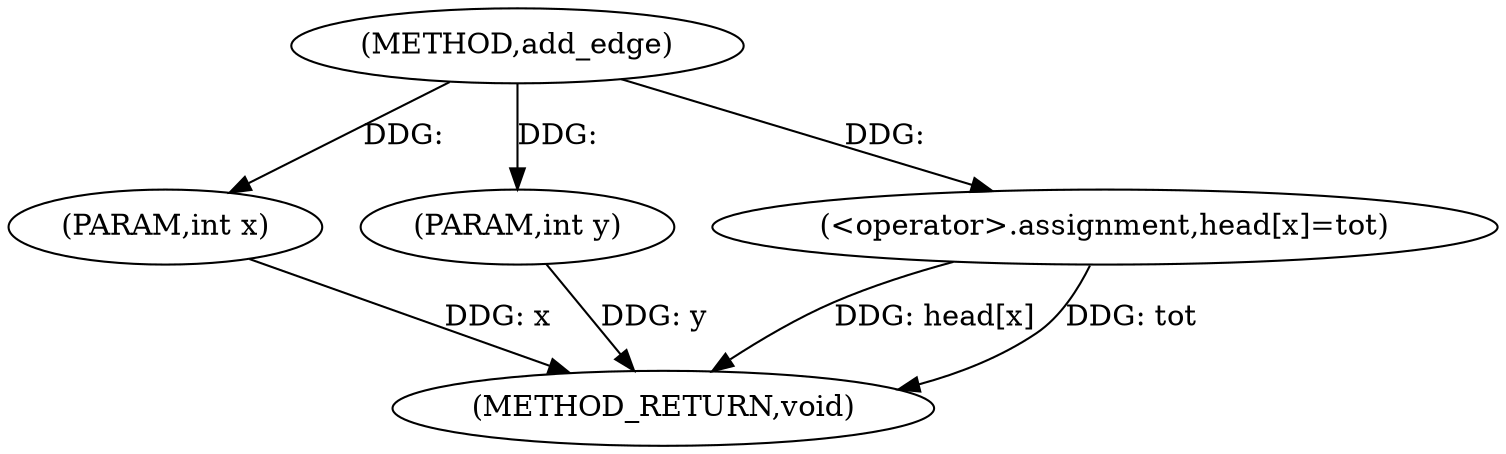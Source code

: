 digraph "add_edge" {  
"1000266" [label = "(METHOD,add_edge)" ]
"1000276" [label = "(METHOD_RETURN,void)" ]
"1000267" [label = "(PARAM,int x)" ]
"1000268" [label = "(PARAM,int y)" ]
"1000271" [label = "(<operator>.assignment,head[x]=tot)" ]
  "1000267" -> "1000276"  [ label = "DDG: x"] 
  "1000268" -> "1000276"  [ label = "DDG: y"] 
  "1000271" -> "1000276"  [ label = "DDG: head[x]"] 
  "1000271" -> "1000276"  [ label = "DDG: tot"] 
  "1000266" -> "1000267"  [ label = "DDG: "] 
  "1000266" -> "1000268"  [ label = "DDG: "] 
  "1000266" -> "1000271"  [ label = "DDG: "] 
}
